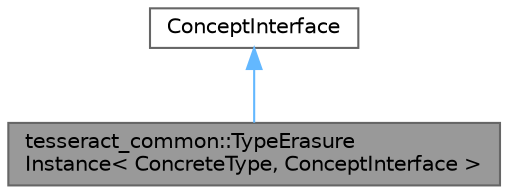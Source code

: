 digraph "tesseract_common::TypeErasureInstance&lt; ConcreteType, ConceptInterface &gt;"
{
 // LATEX_PDF_SIZE
  bgcolor="transparent";
  edge [fontname=Helvetica,fontsize=10,labelfontname=Helvetica,labelfontsize=10];
  node [fontname=Helvetica,fontsize=10,shape=box,height=0.2,width=0.4];
  Node1 [label="tesseract_common::TypeErasure\lInstance\< ConcreteType, ConceptInterface \>",height=0.2,width=0.4,color="gray40", fillcolor="grey60", style="filled", fontcolor="black",tooltip=" "];
  Node2 -> Node1 [dir="back",color="steelblue1",style="solid"];
  Node2 [label="ConceptInterface",height=0.2,width=0.4,color="gray40", fillcolor="white", style="filled",tooltip=" "];
}
